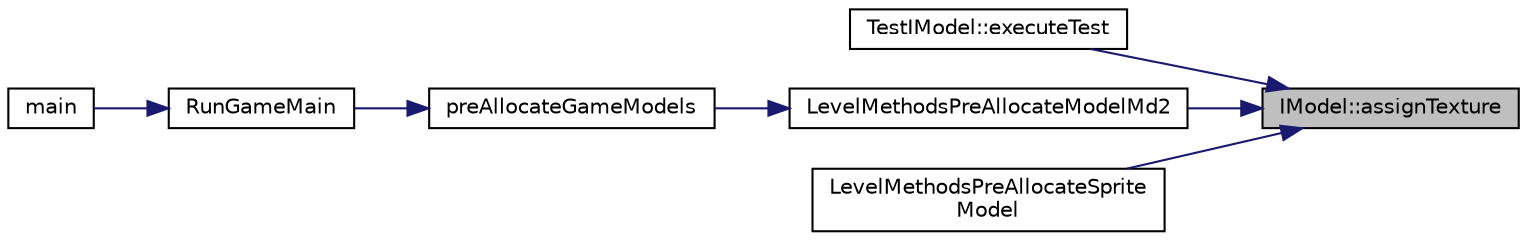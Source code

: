 digraph "IModel::assignTexture"
{
 // LATEX_PDF_SIZE
  edge [fontname="Helvetica",fontsize="10",labelfontname="Helvetica",labelfontsize="10"];
  node [fontname="Helvetica",fontsize="10",shape=record];
  rankdir="RL";
  Node1 [label="IModel::assignTexture",height=0.2,width=0.4,color="black", fillcolor="grey75", style="filled", fontcolor="black",tooltip=" "];
  Node1 -> Node2 [dir="back",color="midnightblue",fontsize="10",style="solid"];
  Node2 [label="TestIModel::executeTest",height=0.2,width=0.4,color="black", fillcolor="white", style="filled",URL="$class_test_i_model.html#a60b6f04a43da1d8287f3bb1ca222dd85",tooltip=" "];
  Node1 -> Node3 [dir="back",color="midnightblue",fontsize="10",style="solid"];
  Node3 [label="LevelMethodsPreAllocateModelMd2",height=0.2,width=0.4,color="black", fillcolor="white", style="filled",URL="$_level_methods_8cpp.html#a4ee75dc3a03cd1186669bd6a76f346c9",tooltip=" "];
  Node3 -> Node4 [dir="back",color="midnightblue",fontsize="10",style="solid"];
  Node4 [label="preAllocateGameModels",height=0.2,width=0.4,color="black", fillcolor="white", style="filled",URL="$main_8cpp.html#a201fc25b32d87b4c76ff249079453e5c",tooltip=" "];
  Node4 -> Node5 [dir="back",color="midnightblue",fontsize="10",style="solid"];
  Node5 [label="RunGameMain",height=0.2,width=0.4,color="black", fillcolor="white", style="filled",URL="$main_8cpp.html#aa4173368a267598f9c3c83944e79a303",tooltip=" "];
  Node5 -> Node6 [dir="back",color="midnightblue",fontsize="10",style="solid"];
  Node6 [label="main",height=0.2,width=0.4,color="black", fillcolor="white", style="filled",URL="$main_8cpp.html#a3c04138a5bfe5d72780bb7e82a18e627",tooltip=" "];
  Node1 -> Node7 [dir="back",color="midnightblue",fontsize="10",style="solid"];
  Node7 [label="LevelMethodsPreAllocateSprite\lModel",height=0.2,width=0.4,color="black", fillcolor="white", style="filled",URL="$_level_methods_8cpp.html#a5f7801fd216b55fae108781c859002b8",tooltip=" "];
}
